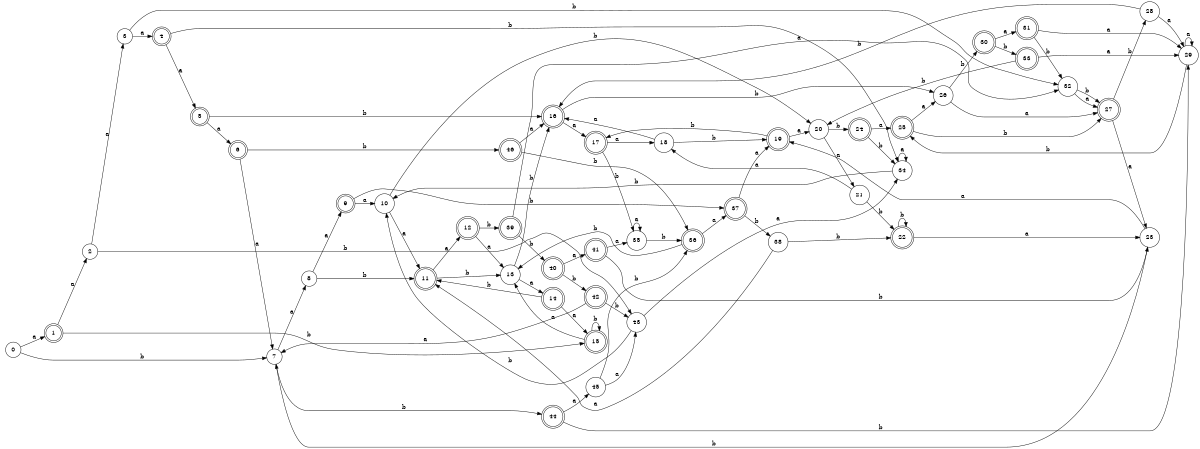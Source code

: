 digraph n38_5 {
__start0 [label="" shape="none"];

rankdir=LR;
size="8,5";

s0 [style="filled", color="black", fillcolor="white" shape="circle", label="0"];
s1 [style="rounded,filled", color="black", fillcolor="white" shape="doublecircle", label="1"];
s2 [style="filled", color="black", fillcolor="white" shape="circle", label="2"];
s3 [style="filled", color="black", fillcolor="white" shape="circle", label="3"];
s4 [style="rounded,filled", color="black", fillcolor="white" shape="doublecircle", label="4"];
s5 [style="rounded,filled", color="black", fillcolor="white" shape="doublecircle", label="5"];
s6 [style="rounded,filled", color="black", fillcolor="white" shape="doublecircle", label="6"];
s7 [style="filled", color="black", fillcolor="white" shape="circle", label="7"];
s8 [style="filled", color="black", fillcolor="white" shape="circle", label="8"];
s9 [style="rounded,filled", color="black", fillcolor="white" shape="doublecircle", label="9"];
s10 [style="filled", color="black", fillcolor="white" shape="circle", label="10"];
s11 [style="rounded,filled", color="black", fillcolor="white" shape="doublecircle", label="11"];
s12 [style="rounded,filled", color="black", fillcolor="white" shape="doublecircle", label="12"];
s13 [style="filled", color="black", fillcolor="white" shape="circle", label="13"];
s14 [style="rounded,filled", color="black", fillcolor="white" shape="doublecircle", label="14"];
s15 [style="rounded,filled", color="black", fillcolor="white" shape="doublecircle", label="15"];
s16 [style="rounded,filled", color="black", fillcolor="white" shape="doublecircle", label="16"];
s17 [style="rounded,filled", color="black", fillcolor="white" shape="doublecircle", label="17"];
s18 [style="filled", color="black", fillcolor="white" shape="circle", label="18"];
s19 [style="rounded,filled", color="black", fillcolor="white" shape="doublecircle", label="19"];
s20 [style="filled", color="black", fillcolor="white" shape="circle", label="20"];
s21 [style="filled", color="black", fillcolor="white" shape="circle", label="21"];
s22 [style="rounded,filled", color="black", fillcolor="white" shape="doublecircle", label="22"];
s23 [style="filled", color="black", fillcolor="white" shape="circle", label="23"];
s24 [style="rounded,filled", color="black", fillcolor="white" shape="doublecircle", label="24"];
s25 [style="rounded,filled", color="black", fillcolor="white" shape="doublecircle", label="25"];
s26 [style="filled", color="black", fillcolor="white" shape="circle", label="26"];
s27 [style="rounded,filled", color="black", fillcolor="white" shape="doublecircle", label="27"];
s28 [style="filled", color="black", fillcolor="white" shape="circle", label="28"];
s29 [style="filled", color="black", fillcolor="white" shape="circle", label="29"];
s30 [style="rounded,filled", color="black", fillcolor="white" shape="doublecircle", label="30"];
s31 [style="rounded,filled", color="black", fillcolor="white" shape="doublecircle", label="31"];
s32 [style="filled", color="black", fillcolor="white" shape="circle", label="32"];
s33 [style="rounded,filled", color="black", fillcolor="white" shape="doublecircle", label="33"];
s34 [style="filled", color="black", fillcolor="white" shape="circle", label="34"];
s35 [style="filled", color="black", fillcolor="white" shape="circle", label="35"];
s36 [style="rounded,filled", color="black", fillcolor="white" shape="doublecircle", label="36"];
s37 [style="rounded,filled", color="black", fillcolor="white" shape="doublecircle", label="37"];
s38 [style="filled", color="black", fillcolor="white" shape="circle", label="38"];
s39 [style="rounded,filled", color="black", fillcolor="white" shape="doublecircle", label="39"];
s40 [style="rounded,filled", color="black", fillcolor="white" shape="doublecircle", label="40"];
s41 [style="rounded,filled", color="black", fillcolor="white" shape="doublecircle", label="41"];
s42 [style="rounded,filled", color="black", fillcolor="white" shape="doublecircle", label="42"];
s43 [style="filled", color="black", fillcolor="white" shape="circle", label="43"];
s44 [style="rounded,filled", color="black", fillcolor="white" shape="doublecircle", label="44"];
s45 [style="filled", color="black", fillcolor="white" shape="circle", label="45"];
s46 [style="rounded,filled", color="black", fillcolor="white" shape="doublecircle", label="46"];
s0 -> s1 [label="a"];
s0 -> s7 [label="b"];
s1 -> s2 [label="a"];
s1 -> s15 [label="b"];
s2 -> s3 [label="a"];
s2 -> s43 [label="b"];
s3 -> s4 [label="a"];
s3 -> s32 [label="b"];
s4 -> s5 [label="a"];
s4 -> s34 [label="b"];
s5 -> s6 [label="a"];
s5 -> s16 [label="b"];
s6 -> s7 [label="a"];
s6 -> s46 [label="b"];
s7 -> s8 [label="a"];
s7 -> s44 [label="b"];
s8 -> s9 [label="a"];
s8 -> s11 [label="b"];
s9 -> s10 [label="a"];
s9 -> s37 [label="b"];
s10 -> s11 [label="a"];
s10 -> s20 [label="b"];
s11 -> s12 [label="a"];
s11 -> s13 [label="b"];
s12 -> s13 [label="a"];
s12 -> s39 [label="b"];
s13 -> s14 [label="a"];
s13 -> s16 [label="b"];
s14 -> s15 [label="a"];
s14 -> s11 [label="b"];
s15 -> s13 [label="a"];
s15 -> s15 [label="b"];
s16 -> s17 [label="a"];
s16 -> s26 [label="b"];
s17 -> s18 [label="a"];
s17 -> s35 [label="b"];
s18 -> s16 [label="a"];
s18 -> s19 [label="b"];
s19 -> s20 [label="a"];
s19 -> s17 [label="b"];
s20 -> s21 [label="a"];
s20 -> s24 [label="b"];
s21 -> s18 [label="a"];
s21 -> s22 [label="b"];
s22 -> s23 [label="a"];
s22 -> s22 [label="b"];
s23 -> s19 [label="a"];
s23 -> s7 [label="b"];
s24 -> s25 [label="a"];
s24 -> s34 [label="b"];
s25 -> s26 [label="a"];
s25 -> s27 [label="b"];
s26 -> s27 [label="a"];
s26 -> s30 [label="b"];
s27 -> s23 [label="a"];
s27 -> s28 [label="b"];
s28 -> s29 [label="a"];
s28 -> s16 [label="b"];
s29 -> s29 [label="a"];
s29 -> s25 [label="b"];
s30 -> s31 [label="a"];
s30 -> s33 [label="b"];
s31 -> s29 [label="a"];
s31 -> s32 [label="b"];
s32 -> s27 [label="a"];
s32 -> s27 [label="b"];
s33 -> s29 [label="a"];
s33 -> s20 [label="b"];
s34 -> s34 [label="a"];
s34 -> s10 [label="b"];
s35 -> s35 [label="a"];
s35 -> s36 [label="b"];
s36 -> s37 [label="a"];
s36 -> s13 [label="b"];
s37 -> s19 [label="a"];
s37 -> s38 [label="b"];
s38 -> s11 [label="a"];
s38 -> s22 [label="b"];
s39 -> s32 [label="a"];
s39 -> s40 [label="b"];
s40 -> s41 [label="a"];
s40 -> s42 [label="b"];
s41 -> s35 [label="a"];
s41 -> s23 [label="b"];
s42 -> s7 [label="a"];
s42 -> s43 [label="b"];
s43 -> s34 [label="a"];
s43 -> s10 [label="b"];
s44 -> s45 [label="a"];
s44 -> s29 [label="b"];
s45 -> s43 [label="a"];
s45 -> s36 [label="b"];
s46 -> s16 [label="a"];
s46 -> s36 [label="b"];

}